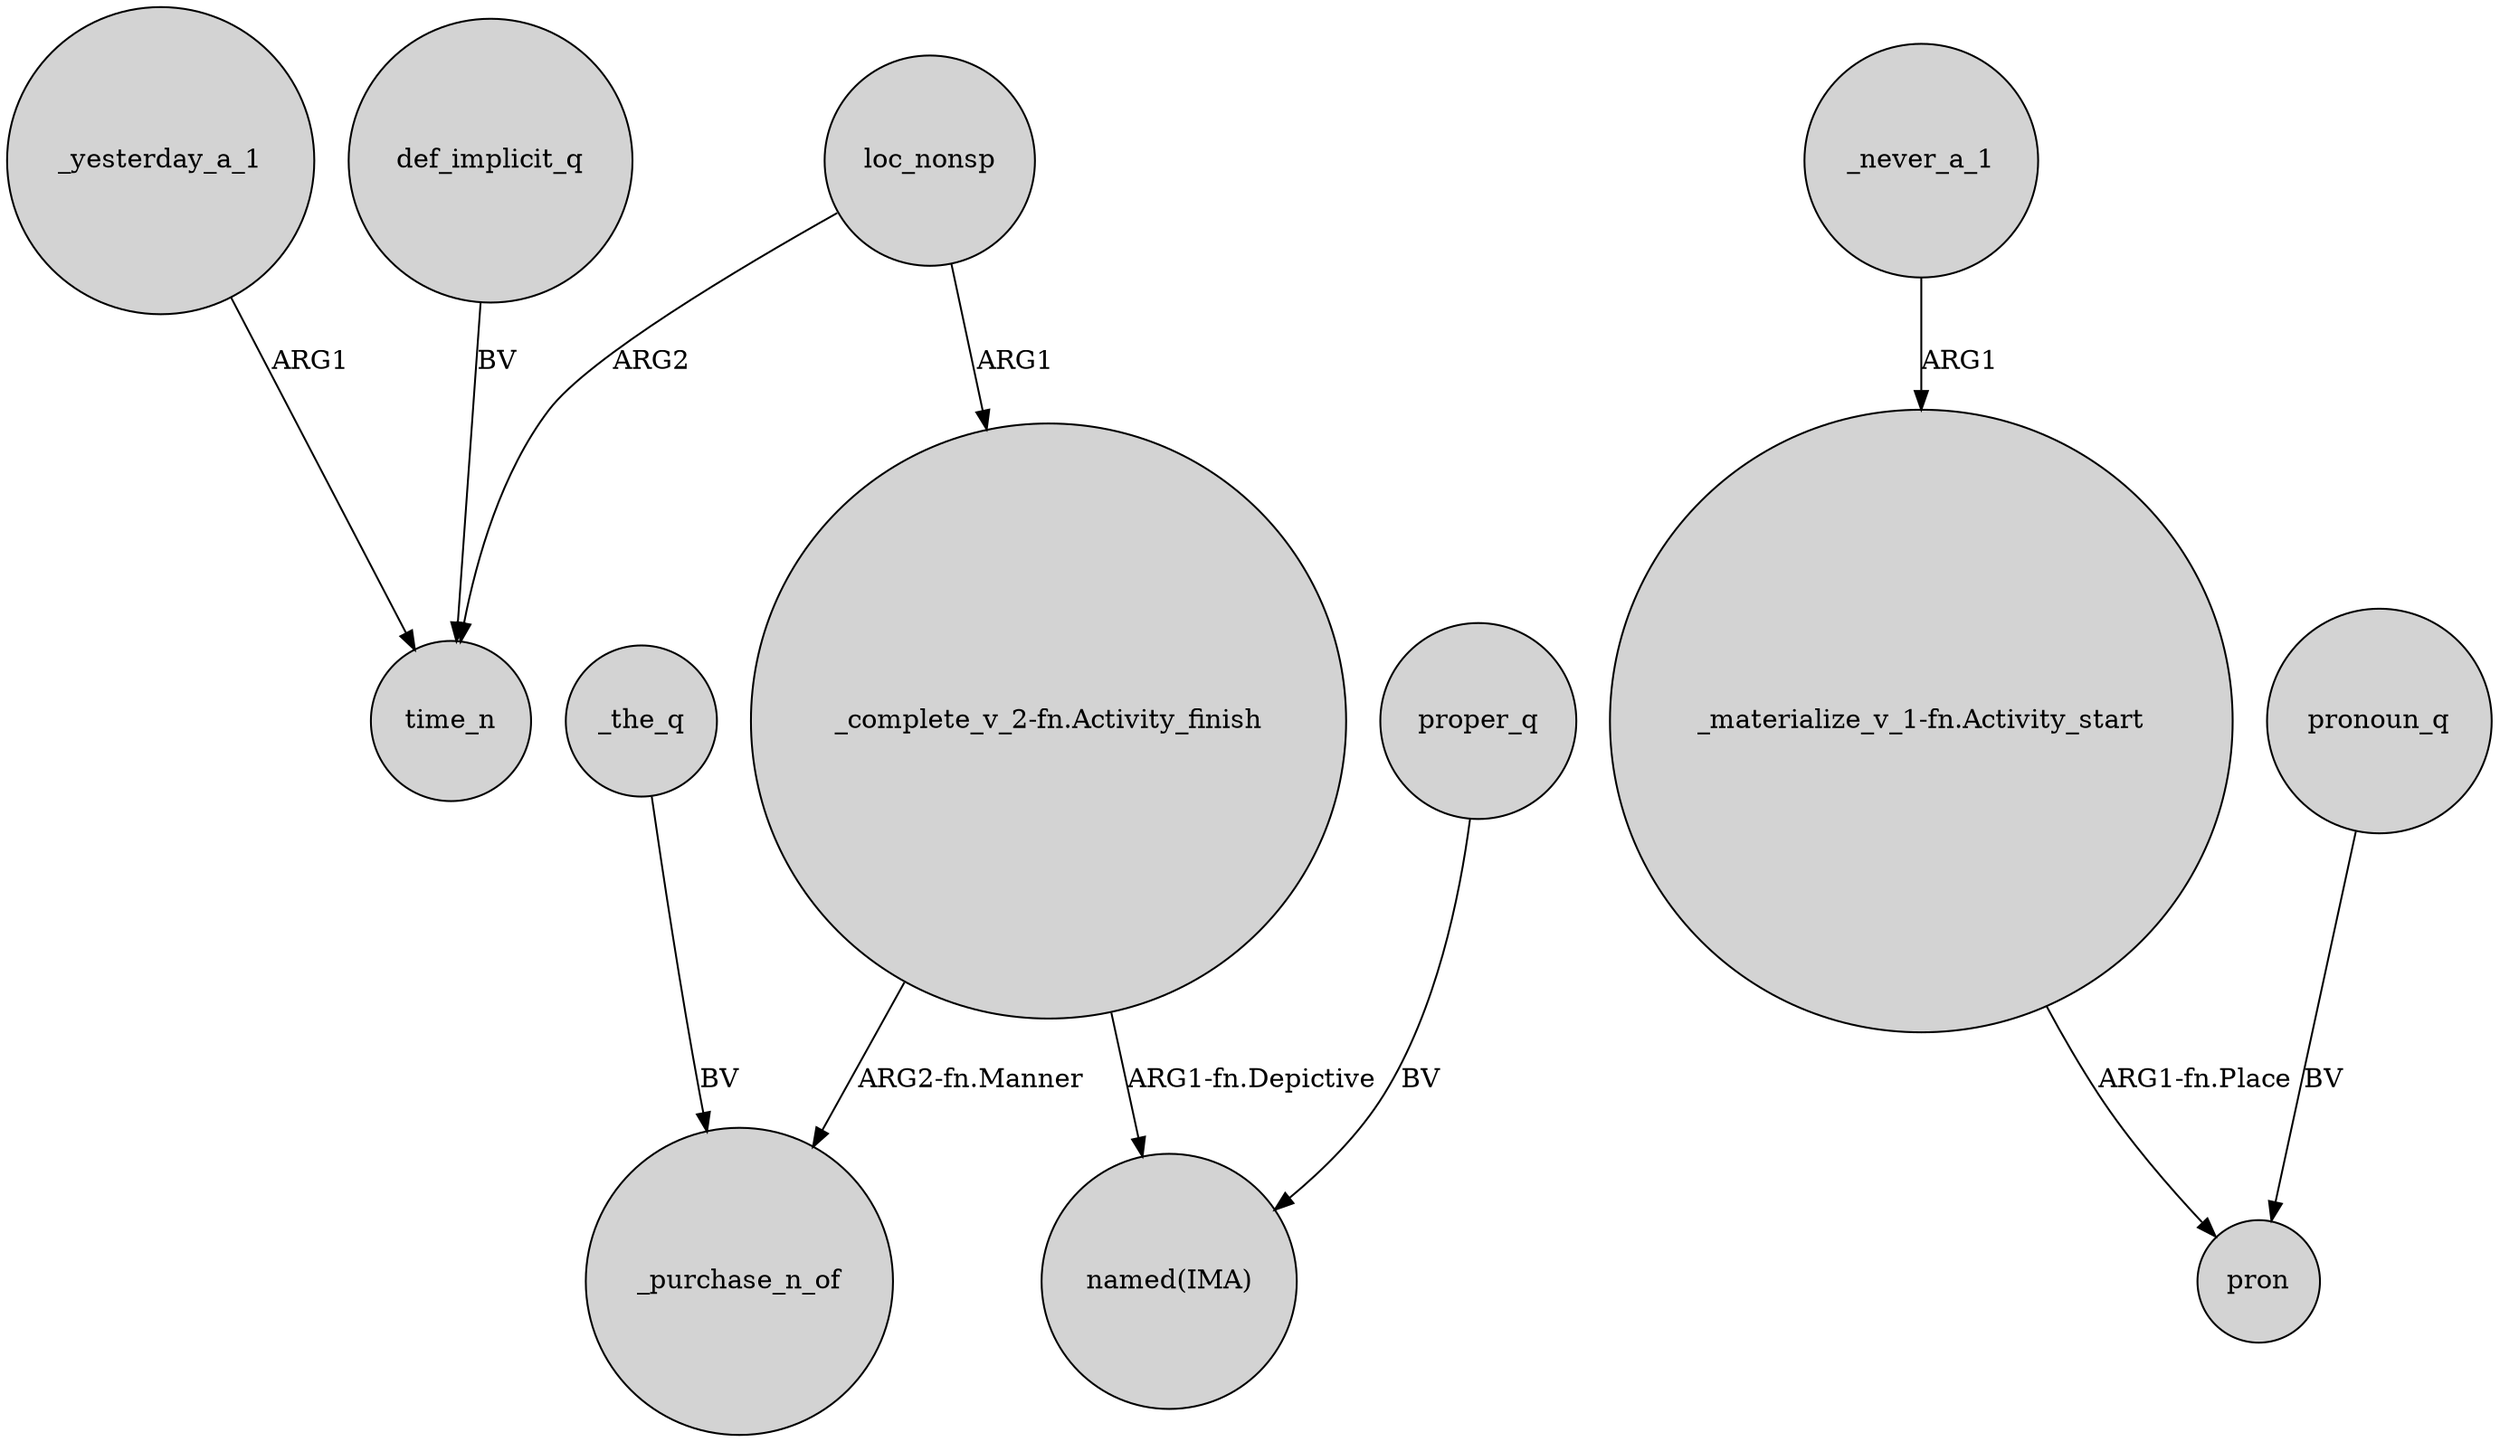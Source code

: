 digraph {
	node [shape=circle style=filled]
	_yesterday_a_1 -> time_n [label=ARG1]
	_the_q -> _purchase_n_of [label=BV]
	loc_nonsp -> time_n [label=ARG2]
	"_complete_v_2-fn.Activity_finish" -> _purchase_n_of [label="ARG2-fn.Manner"]
	_never_a_1 -> "_materialize_v_1-fn.Activity_start" [label=ARG1]
	"_complete_v_2-fn.Activity_finish" -> "named(IMA)" [label="ARG1-fn.Depictive"]
	proper_q -> "named(IMA)" [label=BV]
	pronoun_q -> pron [label=BV]
	def_implicit_q -> time_n [label=BV]
	"_materialize_v_1-fn.Activity_start" -> pron [label="ARG1-fn.Place"]
	loc_nonsp -> "_complete_v_2-fn.Activity_finish" [label=ARG1]
}
